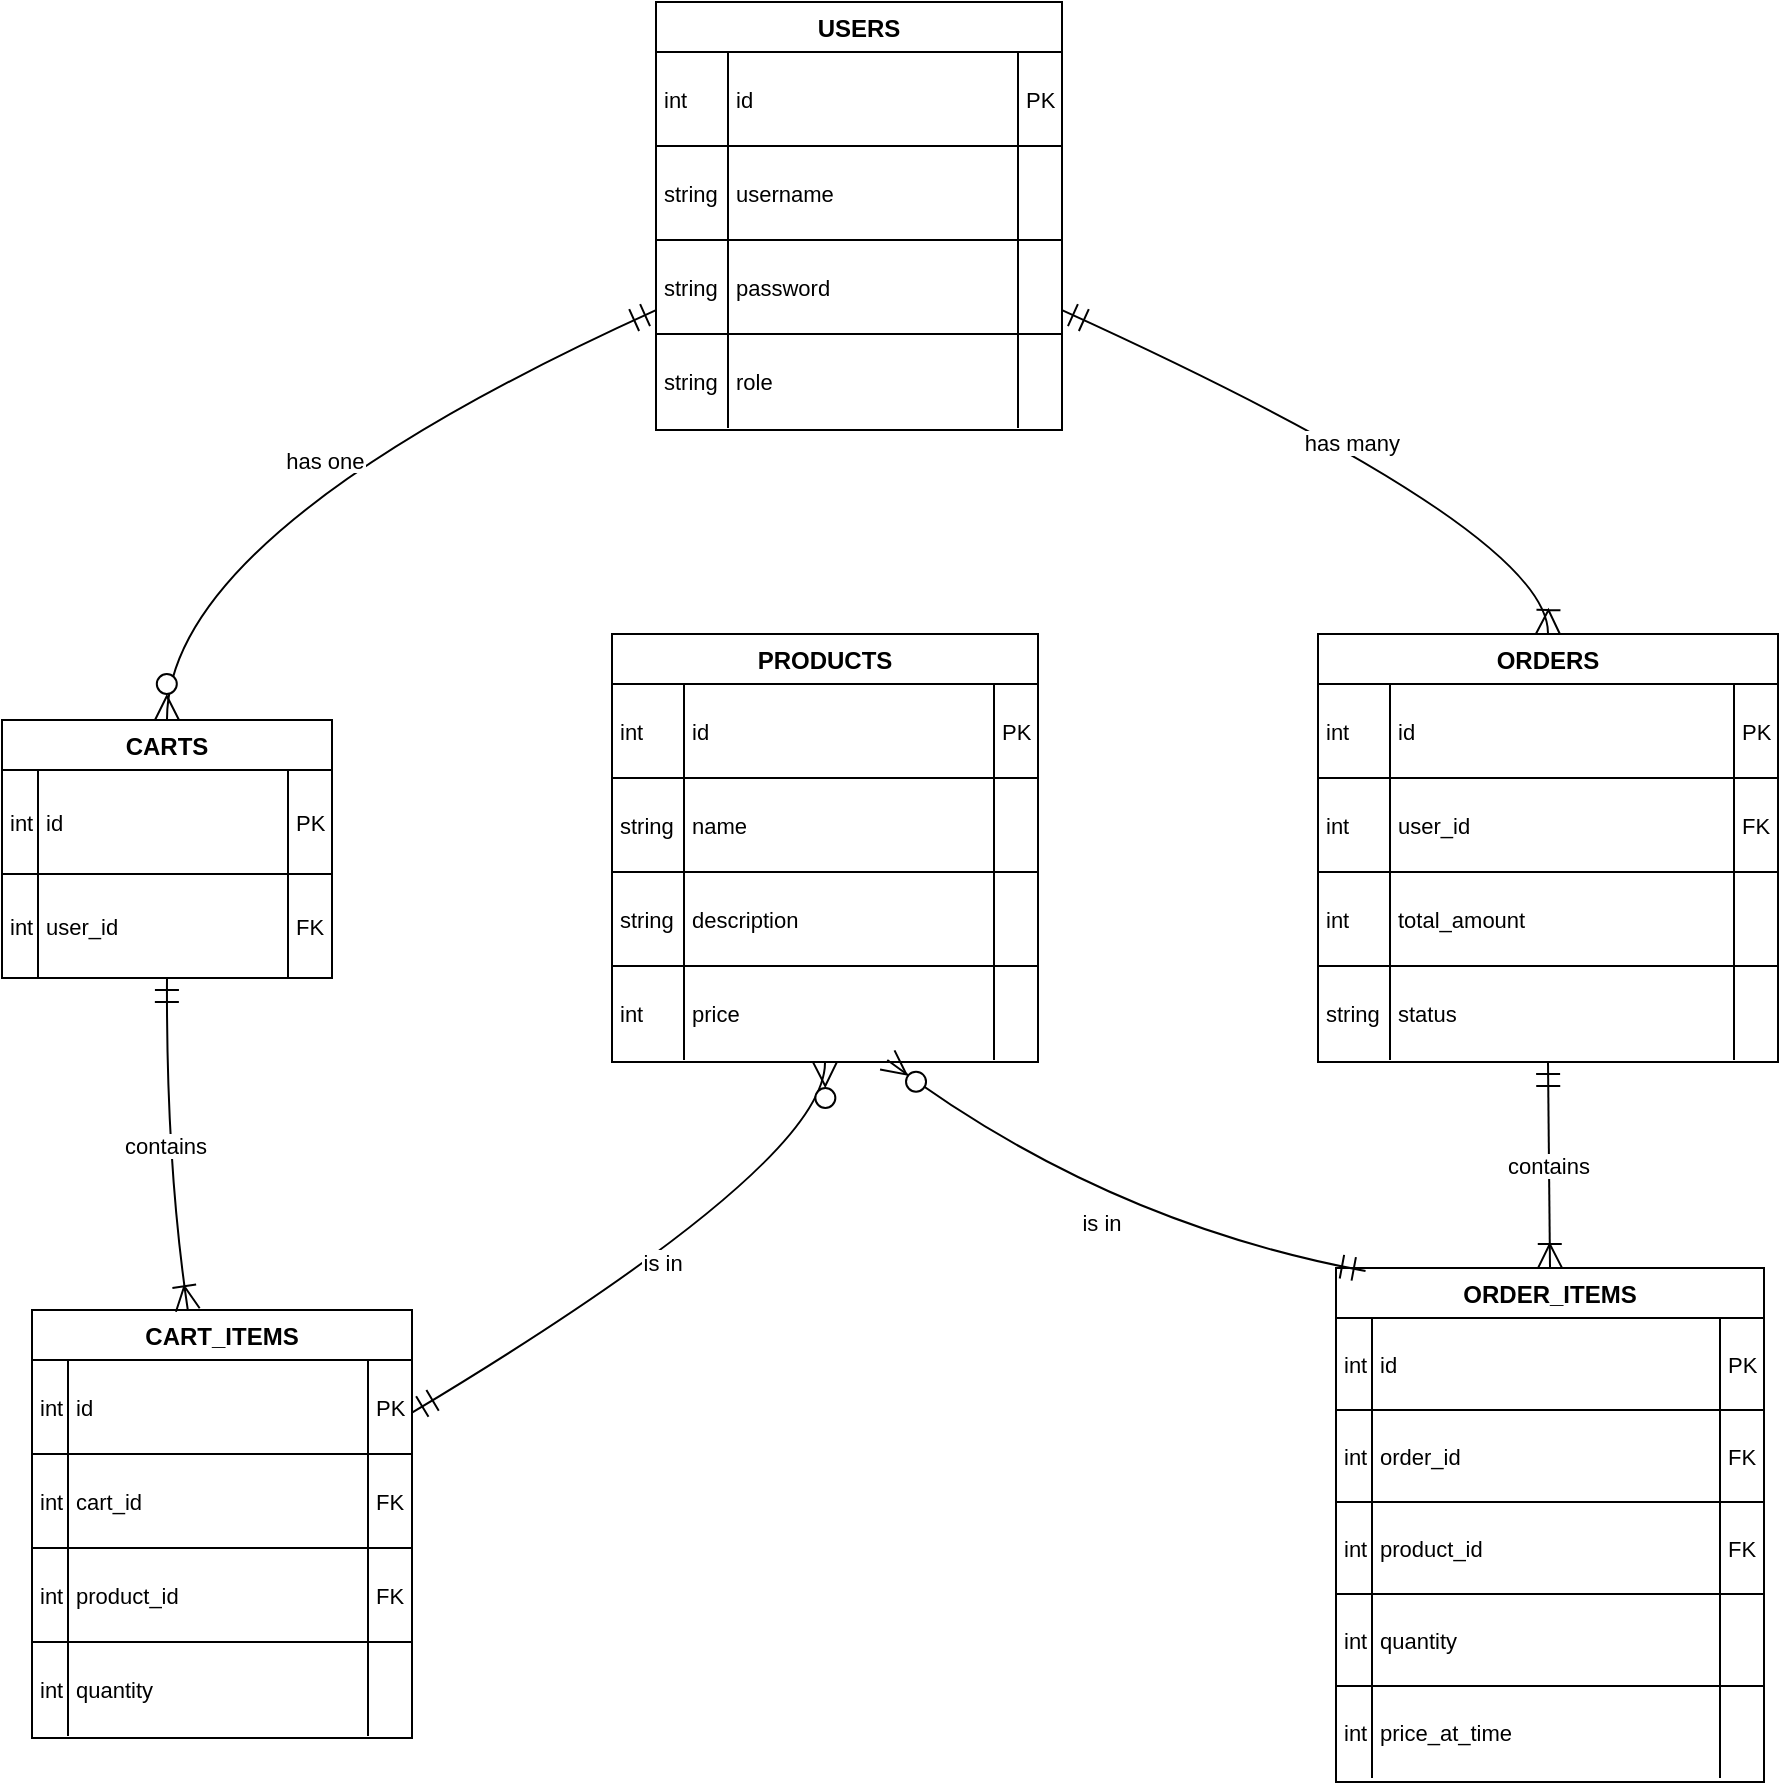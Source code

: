<mxfile version="28.1.1">
  <diagram name="Page-1" id="r-tMwrbQ14cOPzzWk0ll">
    <mxGraphModel dx="868" dy="547" grid="1" gridSize="10" guides="1" tooltips="1" connect="1" arrows="1" fold="1" page="1" pageScale="1" pageWidth="850" pageHeight="1100" math="0" shadow="0">
      <root>
        <mxCell id="0" />
        <mxCell id="1" parent="0" />
        <mxCell id="sDS5nQ1FkqzrpXlYggCA-1" value="USERS" style="shape=table;startSize=25;container=1;collapsible=0;childLayout=tableLayout;fixedRows=1;rowLines=1;fontStyle=1;align=center;resizeLast=1;" vertex="1" parent="1">
          <mxGeometry x="347" y="20" width="203" height="214" as="geometry" />
        </mxCell>
        <mxCell id="sDS5nQ1FkqzrpXlYggCA-2" style="shape=tableRow;horizontal=0;startSize=0;swimlaneHead=0;swimlaneBody=0;fillColor=none;collapsible=0;dropTarget=0;points=[[0,0.5],[1,0.5]];portConstraint=eastwest;top=0;left=0;right=0;bottom=0;" vertex="1" parent="sDS5nQ1FkqzrpXlYggCA-1">
          <mxGeometry y="25" width="203" height="47" as="geometry" />
        </mxCell>
        <mxCell id="sDS5nQ1FkqzrpXlYggCA-3" value="int" style="shape=partialRectangle;connectable=0;fillColor=none;top=0;left=0;bottom=0;right=0;align=left;spacingLeft=2;overflow=hidden;fontSize=11;" vertex="1" parent="sDS5nQ1FkqzrpXlYggCA-2">
          <mxGeometry width="36" height="47" as="geometry">
            <mxRectangle width="36" height="47" as="alternateBounds" />
          </mxGeometry>
        </mxCell>
        <mxCell id="sDS5nQ1FkqzrpXlYggCA-4" value="id" style="shape=partialRectangle;connectable=0;fillColor=none;top=0;left=0;bottom=0;right=0;align=left;spacingLeft=2;overflow=hidden;fontSize=11;" vertex="1" parent="sDS5nQ1FkqzrpXlYggCA-2">
          <mxGeometry x="36" width="145" height="47" as="geometry">
            <mxRectangle width="145" height="47" as="alternateBounds" />
          </mxGeometry>
        </mxCell>
        <mxCell id="sDS5nQ1FkqzrpXlYggCA-5" value="PK" style="shape=partialRectangle;connectable=0;fillColor=none;top=0;left=0;bottom=0;right=0;align=left;spacingLeft=2;overflow=hidden;fontSize=11;" vertex="1" parent="sDS5nQ1FkqzrpXlYggCA-2">
          <mxGeometry x="181" width="22" height="47" as="geometry">
            <mxRectangle width="22" height="47" as="alternateBounds" />
          </mxGeometry>
        </mxCell>
        <mxCell id="sDS5nQ1FkqzrpXlYggCA-6" style="shape=tableRow;horizontal=0;startSize=0;swimlaneHead=0;swimlaneBody=0;fillColor=none;collapsible=0;dropTarget=0;points=[[0,0.5],[1,0.5]];portConstraint=eastwest;top=0;left=0;right=0;bottom=0;" vertex="1" parent="sDS5nQ1FkqzrpXlYggCA-1">
          <mxGeometry y="72" width="203" height="47" as="geometry" />
        </mxCell>
        <mxCell id="sDS5nQ1FkqzrpXlYggCA-7" value="string" style="shape=partialRectangle;connectable=0;fillColor=none;top=0;left=0;bottom=0;right=0;align=left;spacingLeft=2;overflow=hidden;fontSize=11;" vertex="1" parent="sDS5nQ1FkqzrpXlYggCA-6">
          <mxGeometry width="36" height="47" as="geometry">
            <mxRectangle width="36" height="47" as="alternateBounds" />
          </mxGeometry>
        </mxCell>
        <mxCell id="sDS5nQ1FkqzrpXlYggCA-8" value="username" style="shape=partialRectangle;connectable=0;fillColor=none;top=0;left=0;bottom=0;right=0;align=left;spacingLeft=2;overflow=hidden;fontSize=11;" vertex="1" parent="sDS5nQ1FkqzrpXlYggCA-6">
          <mxGeometry x="36" width="145" height="47" as="geometry">
            <mxRectangle width="145" height="47" as="alternateBounds" />
          </mxGeometry>
        </mxCell>
        <mxCell id="sDS5nQ1FkqzrpXlYggCA-9" value="" style="shape=partialRectangle;connectable=0;fillColor=none;top=0;left=0;bottom=0;right=0;align=left;spacingLeft=2;overflow=hidden;fontSize=11;" vertex="1" parent="sDS5nQ1FkqzrpXlYggCA-6">
          <mxGeometry x="181" width="22" height="47" as="geometry">
            <mxRectangle width="22" height="47" as="alternateBounds" />
          </mxGeometry>
        </mxCell>
        <mxCell id="sDS5nQ1FkqzrpXlYggCA-10" style="shape=tableRow;horizontal=0;startSize=0;swimlaneHead=0;swimlaneBody=0;fillColor=none;collapsible=0;dropTarget=0;points=[[0,0.5],[1,0.5]];portConstraint=eastwest;top=0;left=0;right=0;bottom=0;" vertex="1" parent="sDS5nQ1FkqzrpXlYggCA-1">
          <mxGeometry y="119" width="203" height="47" as="geometry" />
        </mxCell>
        <mxCell id="sDS5nQ1FkqzrpXlYggCA-11" value="string" style="shape=partialRectangle;connectable=0;fillColor=none;top=0;left=0;bottom=0;right=0;align=left;spacingLeft=2;overflow=hidden;fontSize=11;" vertex="1" parent="sDS5nQ1FkqzrpXlYggCA-10">
          <mxGeometry width="36" height="47" as="geometry">
            <mxRectangle width="36" height="47" as="alternateBounds" />
          </mxGeometry>
        </mxCell>
        <mxCell id="sDS5nQ1FkqzrpXlYggCA-12" value="password" style="shape=partialRectangle;connectable=0;fillColor=none;top=0;left=0;bottom=0;right=0;align=left;spacingLeft=2;overflow=hidden;fontSize=11;" vertex="1" parent="sDS5nQ1FkqzrpXlYggCA-10">
          <mxGeometry x="36" width="145" height="47" as="geometry">
            <mxRectangle width="145" height="47" as="alternateBounds" />
          </mxGeometry>
        </mxCell>
        <mxCell id="sDS5nQ1FkqzrpXlYggCA-13" value="" style="shape=partialRectangle;connectable=0;fillColor=none;top=0;left=0;bottom=0;right=0;align=left;spacingLeft=2;overflow=hidden;fontSize=11;" vertex="1" parent="sDS5nQ1FkqzrpXlYggCA-10">
          <mxGeometry x="181" width="22" height="47" as="geometry">
            <mxRectangle width="22" height="47" as="alternateBounds" />
          </mxGeometry>
        </mxCell>
        <mxCell id="sDS5nQ1FkqzrpXlYggCA-14" style="shape=tableRow;horizontal=0;startSize=0;swimlaneHead=0;swimlaneBody=0;fillColor=none;collapsible=0;dropTarget=0;points=[[0,0.5],[1,0.5]];portConstraint=eastwest;top=0;left=0;right=0;bottom=0;" vertex="1" parent="sDS5nQ1FkqzrpXlYggCA-1">
          <mxGeometry y="166" width="203" height="47" as="geometry" />
        </mxCell>
        <mxCell id="sDS5nQ1FkqzrpXlYggCA-15" value="string" style="shape=partialRectangle;connectable=0;fillColor=none;top=0;left=0;bottom=0;right=0;align=left;spacingLeft=2;overflow=hidden;fontSize=11;" vertex="1" parent="sDS5nQ1FkqzrpXlYggCA-14">
          <mxGeometry width="36" height="47" as="geometry">
            <mxRectangle width="36" height="47" as="alternateBounds" />
          </mxGeometry>
        </mxCell>
        <mxCell id="sDS5nQ1FkqzrpXlYggCA-16" value="role" style="shape=partialRectangle;connectable=0;fillColor=none;top=0;left=0;bottom=0;right=0;align=left;spacingLeft=2;overflow=hidden;fontSize=11;" vertex="1" parent="sDS5nQ1FkqzrpXlYggCA-14">
          <mxGeometry x="36" width="145" height="47" as="geometry">
            <mxRectangle width="145" height="47" as="alternateBounds" />
          </mxGeometry>
        </mxCell>
        <mxCell id="sDS5nQ1FkqzrpXlYggCA-17" value="" style="shape=partialRectangle;connectable=0;fillColor=none;top=0;left=0;bottom=0;right=0;align=left;spacingLeft=2;overflow=hidden;fontSize=11;" vertex="1" parent="sDS5nQ1FkqzrpXlYggCA-14">
          <mxGeometry x="181" width="22" height="47" as="geometry">
            <mxRectangle width="22" height="47" as="alternateBounds" />
          </mxGeometry>
        </mxCell>
        <mxCell id="sDS5nQ1FkqzrpXlYggCA-18" value="PRODUCTS" style="shape=table;startSize=25;container=1;collapsible=0;childLayout=tableLayout;fixedRows=1;rowLines=1;fontStyle=1;align=center;resizeLast=1;" vertex="1" parent="1">
          <mxGeometry x="325" y="336" width="213" height="214" as="geometry" />
        </mxCell>
        <mxCell id="sDS5nQ1FkqzrpXlYggCA-19" style="shape=tableRow;horizontal=0;startSize=0;swimlaneHead=0;swimlaneBody=0;fillColor=none;collapsible=0;dropTarget=0;points=[[0,0.5],[1,0.5]];portConstraint=eastwest;top=0;left=0;right=0;bottom=0;" vertex="1" parent="sDS5nQ1FkqzrpXlYggCA-18">
          <mxGeometry y="25" width="213" height="47" as="geometry" />
        </mxCell>
        <mxCell id="sDS5nQ1FkqzrpXlYggCA-20" value="int" style="shape=partialRectangle;connectable=0;fillColor=none;top=0;left=0;bottom=0;right=0;align=left;spacingLeft=2;overflow=hidden;fontSize=11;" vertex="1" parent="sDS5nQ1FkqzrpXlYggCA-19">
          <mxGeometry width="36" height="47" as="geometry">
            <mxRectangle width="36" height="47" as="alternateBounds" />
          </mxGeometry>
        </mxCell>
        <mxCell id="sDS5nQ1FkqzrpXlYggCA-21" value="id" style="shape=partialRectangle;connectable=0;fillColor=none;top=0;left=0;bottom=0;right=0;align=left;spacingLeft=2;overflow=hidden;fontSize=11;" vertex="1" parent="sDS5nQ1FkqzrpXlYggCA-19">
          <mxGeometry x="36" width="155" height="47" as="geometry">
            <mxRectangle width="155" height="47" as="alternateBounds" />
          </mxGeometry>
        </mxCell>
        <mxCell id="sDS5nQ1FkqzrpXlYggCA-22" value="PK" style="shape=partialRectangle;connectable=0;fillColor=none;top=0;left=0;bottom=0;right=0;align=left;spacingLeft=2;overflow=hidden;fontSize=11;" vertex="1" parent="sDS5nQ1FkqzrpXlYggCA-19">
          <mxGeometry x="191" width="22" height="47" as="geometry">
            <mxRectangle width="22" height="47" as="alternateBounds" />
          </mxGeometry>
        </mxCell>
        <mxCell id="sDS5nQ1FkqzrpXlYggCA-23" style="shape=tableRow;horizontal=0;startSize=0;swimlaneHead=0;swimlaneBody=0;fillColor=none;collapsible=0;dropTarget=0;points=[[0,0.5],[1,0.5]];portConstraint=eastwest;top=0;left=0;right=0;bottom=0;" vertex="1" parent="sDS5nQ1FkqzrpXlYggCA-18">
          <mxGeometry y="72" width="213" height="47" as="geometry" />
        </mxCell>
        <mxCell id="sDS5nQ1FkqzrpXlYggCA-24" value="string" style="shape=partialRectangle;connectable=0;fillColor=none;top=0;left=0;bottom=0;right=0;align=left;spacingLeft=2;overflow=hidden;fontSize=11;" vertex="1" parent="sDS5nQ1FkqzrpXlYggCA-23">
          <mxGeometry width="36" height="47" as="geometry">
            <mxRectangle width="36" height="47" as="alternateBounds" />
          </mxGeometry>
        </mxCell>
        <mxCell id="sDS5nQ1FkqzrpXlYggCA-25" value="name" style="shape=partialRectangle;connectable=0;fillColor=none;top=0;left=0;bottom=0;right=0;align=left;spacingLeft=2;overflow=hidden;fontSize=11;" vertex="1" parent="sDS5nQ1FkqzrpXlYggCA-23">
          <mxGeometry x="36" width="155" height="47" as="geometry">
            <mxRectangle width="155" height="47" as="alternateBounds" />
          </mxGeometry>
        </mxCell>
        <mxCell id="sDS5nQ1FkqzrpXlYggCA-26" value="" style="shape=partialRectangle;connectable=0;fillColor=none;top=0;left=0;bottom=0;right=0;align=left;spacingLeft=2;overflow=hidden;fontSize=11;" vertex="1" parent="sDS5nQ1FkqzrpXlYggCA-23">
          <mxGeometry x="191" width="22" height="47" as="geometry">
            <mxRectangle width="22" height="47" as="alternateBounds" />
          </mxGeometry>
        </mxCell>
        <mxCell id="sDS5nQ1FkqzrpXlYggCA-27" style="shape=tableRow;horizontal=0;startSize=0;swimlaneHead=0;swimlaneBody=0;fillColor=none;collapsible=0;dropTarget=0;points=[[0,0.5],[1,0.5]];portConstraint=eastwest;top=0;left=0;right=0;bottom=0;" vertex="1" parent="sDS5nQ1FkqzrpXlYggCA-18">
          <mxGeometry y="119" width="213" height="47" as="geometry" />
        </mxCell>
        <mxCell id="sDS5nQ1FkqzrpXlYggCA-28" value="string" style="shape=partialRectangle;connectable=0;fillColor=none;top=0;left=0;bottom=0;right=0;align=left;spacingLeft=2;overflow=hidden;fontSize=11;" vertex="1" parent="sDS5nQ1FkqzrpXlYggCA-27">
          <mxGeometry width="36" height="47" as="geometry">
            <mxRectangle width="36" height="47" as="alternateBounds" />
          </mxGeometry>
        </mxCell>
        <mxCell id="sDS5nQ1FkqzrpXlYggCA-29" value="description" style="shape=partialRectangle;connectable=0;fillColor=none;top=0;left=0;bottom=0;right=0;align=left;spacingLeft=2;overflow=hidden;fontSize=11;" vertex="1" parent="sDS5nQ1FkqzrpXlYggCA-27">
          <mxGeometry x="36" width="155" height="47" as="geometry">
            <mxRectangle width="155" height="47" as="alternateBounds" />
          </mxGeometry>
        </mxCell>
        <mxCell id="sDS5nQ1FkqzrpXlYggCA-30" value="" style="shape=partialRectangle;connectable=0;fillColor=none;top=0;left=0;bottom=0;right=0;align=left;spacingLeft=2;overflow=hidden;fontSize=11;" vertex="1" parent="sDS5nQ1FkqzrpXlYggCA-27">
          <mxGeometry x="191" width="22" height="47" as="geometry">
            <mxRectangle width="22" height="47" as="alternateBounds" />
          </mxGeometry>
        </mxCell>
        <mxCell id="sDS5nQ1FkqzrpXlYggCA-31" style="shape=tableRow;horizontal=0;startSize=0;swimlaneHead=0;swimlaneBody=0;fillColor=none;collapsible=0;dropTarget=0;points=[[0,0.5],[1,0.5]];portConstraint=eastwest;top=0;left=0;right=0;bottom=0;" vertex="1" parent="sDS5nQ1FkqzrpXlYggCA-18">
          <mxGeometry y="166" width="213" height="47" as="geometry" />
        </mxCell>
        <mxCell id="sDS5nQ1FkqzrpXlYggCA-32" value="int" style="shape=partialRectangle;connectable=0;fillColor=none;top=0;left=0;bottom=0;right=0;align=left;spacingLeft=2;overflow=hidden;fontSize=11;" vertex="1" parent="sDS5nQ1FkqzrpXlYggCA-31">
          <mxGeometry width="36" height="47" as="geometry">
            <mxRectangle width="36" height="47" as="alternateBounds" />
          </mxGeometry>
        </mxCell>
        <mxCell id="sDS5nQ1FkqzrpXlYggCA-33" value="price" style="shape=partialRectangle;connectable=0;fillColor=none;top=0;left=0;bottom=0;right=0;align=left;spacingLeft=2;overflow=hidden;fontSize=11;" vertex="1" parent="sDS5nQ1FkqzrpXlYggCA-31">
          <mxGeometry x="36" width="155" height="47" as="geometry">
            <mxRectangle width="155" height="47" as="alternateBounds" />
          </mxGeometry>
        </mxCell>
        <mxCell id="sDS5nQ1FkqzrpXlYggCA-34" value="" style="shape=partialRectangle;connectable=0;fillColor=none;top=0;left=0;bottom=0;right=0;align=left;spacingLeft=2;overflow=hidden;fontSize=11;" vertex="1" parent="sDS5nQ1FkqzrpXlYggCA-31">
          <mxGeometry x="191" width="22" height="47" as="geometry">
            <mxRectangle width="22" height="47" as="alternateBounds" />
          </mxGeometry>
        </mxCell>
        <mxCell id="sDS5nQ1FkqzrpXlYggCA-35" value="CARTS" style="shape=table;startSize=25;container=1;collapsible=0;childLayout=tableLayout;fixedRows=1;rowLines=1;fontStyle=1;align=center;resizeLast=1;" vertex="1" parent="1">
          <mxGeometry x="20" y="379" width="165" height="129" as="geometry" />
        </mxCell>
        <mxCell id="sDS5nQ1FkqzrpXlYggCA-36" style="shape=tableRow;horizontal=0;startSize=0;swimlaneHead=0;swimlaneBody=0;fillColor=none;collapsible=0;dropTarget=0;points=[[0,0.5],[1,0.5]];portConstraint=eastwest;top=0;left=0;right=0;bottom=0;" vertex="1" parent="sDS5nQ1FkqzrpXlYggCA-35">
          <mxGeometry y="25" width="165" height="52" as="geometry" />
        </mxCell>
        <mxCell id="sDS5nQ1FkqzrpXlYggCA-37" value="int" style="shape=partialRectangle;connectable=0;fillColor=none;top=0;left=0;bottom=0;right=0;align=left;spacingLeft=2;overflow=hidden;fontSize=11;" vertex="1" parent="sDS5nQ1FkqzrpXlYggCA-36">
          <mxGeometry width="18" height="52" as="geometry">
            <mxRectangle width="18" height="52" as="alternateBounds" />
          </mxGeometry>
        </mxCell>
        <mxCell id="sDS5nQ1FkqzrpXlYggCA-38" value="id" style="shape=partialRectangle;connectable=0;fillColor=none;top=0;left=0;bottom=0;right=0;align=left;spacingLeft=2;overflow=hidden;fontSize=11;" vertex="1" parent="sDS5nQ1FkqzrpXlYggCA-36">
          <mxGeometry x="18" width="125" height="52" as="geometry">
            <mxRectangle width="125" height="52" as="alternateBounds" />
          </mxGeometry>
        </mxCell>
        <mxCell id="sDS5nQ1FkqzrpXlYggCA-39" value="PK" style="shape=partialRectangle;connectable=0;fillColor=none;top=0;left=0;bottom=0;right=0;align=left;spacingLeft=2;overflow=hidden;fontSize=11;" vertex="1" parent="sDS5nQ1FkqzrpXlYggCA-36">
          <mxGeometry x="143" width="22" height="52" as="geometry">
            <mxRectangle width="22" height="52" as="alternateBounds" />
          </mxGeometry>
        </mxCell>
        <mxCell id="sDS5nQ1FkqzrpXlYggCA-40" style="shape=tableRow;horizontal=0;startSize=0;swimlaneHead=0;swimlaneBody=0;fillColor=none;collapsible=0;dropTarget=0;points=[[0,0.5],[1,0.5]];portConstraint=eastwest;top=0;left=0;right=0;bottom=0;" vertex="1" parent="sDS5nQ1FkqzrpXlYggCA-35">
          <mxGeometry y="77" width="165" height="52" as="geometry" />
        </mxCell>
        <mxCell id="sDS5nQ1FkqzrpXlYggCA-41" value="int" style="shape=partialRectangle;connectable=0;fillColor=none;top=0;left=0;bottom=0;right=0;align=left;spacingLeft=2;overflow=hidden;fontSize=11;" vertex="1" parent="sDS5nQ1FkqzrpXlYggCA-40">
          <mxGeometry width="18" height="52" as="geometry">
            <mxRectangle width="18" height="52" as="alternateBounds" />
          </mxGeometry>
        </mxCell>
        <mxCell id="sDS5nQ1FkqzrpXlYggCA-42" value="user_id" style="shape=partialRectangle;connectable=0;fillColor=none;top=0;left=0;bottom=0;right=0;align=left;spacingLeft=2;overflow=hidden;fontSize=11;" vertex="1" parent="sDS5nQ1FkqzrpXlYggCA-40">
          <mxGeometry x="18" width="125" height="52" as="geometry">
            <mxRectangle width="125" height="52" as="alternateBounds" />
          </mxGeometry>
        </mxCell>
        <mxCell id="sDS5nQ1FkqzrpXlYggCA-43" value="FK" style="shape=partialRectangle;connectable=0;fillColor=none;top=0;left=0;bottom=0;right=0;align=left;spacingLeft=2;overflow=hidden;fontSize=11;" vertex="1" parent="sDS5nQ1FkqzrpXlYggCA-40">
          <mxGeometry x="143" width="22" height="52" as="geometry">
            <mxRectangle width="22" height="52" as="alternateBounds" />
          </mxGeometry>
        </mxCell>
        <mxCell id="sDS5nQ1FkqzrpXlYggCA-44" value="CART_ITEMS" style="shape=table;startSize=25;container=1;collapsible=0;childLayout=tableLayout;fixedRows=1;rowLines=1;fontStyle=1;align=center;resizeLast=1;" vertex="1" parent="1">
          <mxGeometry x="35" y="674" width="190" height="214" as="geometry" />
        </mxCell>
        <mxCell id="sDS5nQ1FkqzrpXlYggCA-45" style="shape=tableRow;horizontal=0;startSize=0;swimlaneHead=0;swimlaneBody=0;fillColor=none;collapsible=0;dropTarget=0;points=[[0,0.5],[1,0.5]];portConstraint=eastwest;top=0;left=0;right=0;bottom=0;" vertex="1" parent="sDS5nQ1FkqzrpXlYggCA-44">
          <mxGeometry y="25" width="190" height="47" as="geometry" />
        </mxCell>
        <mxCell id="sDS5nQ1FkqzrpXlYggCA-46" value="int" style="shape=partialRectangle;connectable=0;fillColor=none;top=0;left=0;bottom=0;right=0;align=left;spacingLeft=2;overflow=hidden;fontSize=11;" vertex="1" parent="sDS5nQ1FkqzrpXlYggCA-45">
          <mxGeometry width="18" height="47" as="geometry">
            <mxRectangle width="18" height="47" as="alternateBounds" />
          </mxGeometry>
        </mxCell>
        <mxCell id="sDS5nQ1FkqzrpXlYggCA-47" value="id" style="shape=partialRectangle;connectable=0;fillColor=none;top=0;left=0;bottom=0;right=0;align=left;spacingLeft=2;overflow=hidden;fontSize=11;" vertex="1" parent="sDS5nQ1FkqzrpXlYggCA-45">
          <mxGeometry x="18" width="150" height="47" as="geometry">
            <mxRectangle width="150" height="47" as="alternateBounds" />
          </mxGeometry>
        </mxCell>
        <mxCell id="sDS5nQ1FkqzrpXlYggCA-48" value="PK" style="shape=partialRectangle;connectable=0;fillColor=none;top=0;left=0;bottom=0;right=0;align=left;spacingLeft=2;overflow=hidden;fontSize=11;" vertex="1" parent="sDS5nQ1FkqzrpXlYggCA-45">
          <mxGeometry x="168" width="22" height="47" as="geometry">
            <mxRectangle width="22" height="47" as="alternateBounds" />
          </mxGeometry>
        </mxCell>
        <mxCell id="sDS5nQ1FkqzrpXlYggCA-49" style="shape=tableRow;horizontal=0;startSize=0;swimlaneHead=0;swimlaneBody=0;fillColor=none;collapsible=0;dropTarget=0;points=[[0,0.5],[1,0.5]];portConstraint=eastwest;top=0;left=0;right=0;bottom=0;" vertex="1" parent="sDS5nQ1FkqzrpXlYggCA-44">
          <mxGeometry y="72" width="190" height="47" as="geometry" />
        </mxCell>
        <mxCell id="sDS5nQ1FkqzrpXlYggCA-50" value="int" style="shape=partialRectangle;connectable=0;fillColor=none;top=0;left=0;bottom=0;right=0;align=left;spacingLeft=2;overflow=hidden;fontSize=11;" vertex="1" parent="sDS5nQ1FkqzrpXlYggCA-49">
          <mxGeometry width="18" height="47" as="geometry">
            <mxRectangle width="18" height="47" as="alternateBounds" />
          </mxGeometry>
        </mxCell>
        <mxCell id="sDS5nQ1FkqzrpXlYggCA-51" value="cart_id" style="shape=partialRectangle;connectable=0;fillColor=none;top=0;left=0;bottom=0;right=0;align=left;spacingLeft=2;overflow=hidden;fontSize=11;" vertex="1" parent="sDS5nQ1FkqzrpXlYggCA-49">
          <mxGeometry x="18" width="150" height="47" as="geometry">
            <mxRectangle width="150" height="47" as="alternateBounds" />
          </mxGeometry>
        </mxCell>
        <mxCell id="sDS5nQ1FkqzrpXlYggCA-52" value="FK" style="shape=partialRectangle;connectable=0;fillColor=none;top=0;left=0;bottom=0;right=0;align=left;spacingLeft=2;overflow=hidden;fontSize=11;" vertex="1" parent="sDS5nQ1FkqzrpXlYggCA-49">
          <mxGeometry x="168" width="22" height="47" as="geometry">
            <mxRectangle width="22" height="47" as="alternateBounds" />
          </mxGeometry>
        </mxCell>
        <mxCell id="sDS5nQ1FkqzrpXlYggCA-53" style="shape=tableRow;horizontal=0;startSize=0;swimlaneHead=0;swimlaneBody=0;fillColor=none;collapsible=0;dropTarget=0;points=[[0,0.5],[1,0.5]];portConstraint=eastwest;top=0;left=0;right=0;bottom=0;" vertex="1" parent="sDS5nQ1FkqzrpXlYggCA-44">
          <mxGeometry y="119" width="190" height="47" as="geometry" />
        </mxCell>
        <mxCell id="sDS5nQ1FkqzrpXlYggCA-54" value="int" style="shape=partialRectangle;connectable=0;fillColor=none;top=0;left=0;bottom=0;right=0;align=left;spacingLeft=2;overflow=hidden;fontSize=11;" vertex="1" parent="sDS5nQ1FkqzrpXlYggCA-53">
          <mxGeometry width="18" height="47" as="geometry">
            <mxRectangle width="18" height="47" as="alternateBounds" />
          </mxGeometry>
        </mxCell>
        <mxCell id="sDS5nQ1FkqzrpXlYggCA-55" value="product_id" style="shape=partialRectangle;connectable=0;fillColor=none;top=0;left=0;bottom=0;right=0;align=left;spacingLeft=2;overflow=hidden;fontSize=11;" vertex="1" parent="sDS5nQ1FkqzrpXlYggCA-53">
          <mxGeometry x="18" width="150" height="47" as="geometry">
            <mxRectangle width="150" height="47" as="alternateBounds" />
          </mxGeometry>
        </mxCell>
        <mxCell id="sDS5nQ1FkqzrpXlYggCA-56" value="FK" style="shape=partialRectangle;connectable=0;fillColor=none;top=0;left=0;bottom=0;right=0;align=left;spacingLeft=2;overflow=hidden;fontSize=11;" vertex="1" parent="sDS5nQ1FkqzrpXlYggCA-53">
          <mxGeometry x="168" width="22" height="47" as="geometry">
            <mxRectangle width="22" height="47" as="alternateBounds" />
          </mxGeometry>
        </mxCell>
        <mxCell id="sDS5nQ1FkqzrpXlYggCA-57" style="shape=tableRow;horizontal=0;startSize=0;swimlaneHead=0;swimlaneBody=0;fillColor=none;collapsible=0;dropTarget=0;points=[[0,0.5],[1,0.5]];portConstraint=eastwest;top=0;left=0;right=0;bottom=0;" vertex="1" parent="sDS5nQ1FkqzrpXlYggCA-44">
          <mxGeometry y="166" width="190" height="47" as="geometry" />
        </mxCell>
        <mxCell id="sDS5nQ1FkqzrpXlYggCA-58" value="int" style="shape=partialRectangle;connectable=0;fillColor=none;top=0;left=0;bottom=0;right=0;align=left;spacingLeft=2;overflow=hidden;fontSize=11;" vertex="1" parent="sDS5nQ1FkqzrpXlYggCA-57">
          <mxGeometry width="18" height="47" as="geometry">
            <mxRectangle width="18" height="47" as="alternateBounds" />
          </mxGeometry>
        </mxCell>
        <mxCell id="sDS5nQ1FkqzrpXlYggCA-59" value="quantity" style="shape=partialRectangle;connectable=0;fillColor=none;top=0;left=0;bottom=0;right=0;align=left;spacingLeft=2;overflow=hidden;fontSize=11;" vertex="1" parent="sDS5nQ1FkqzrpXlYggCA-57">
          <mxGeometry x="18" width="150" height="47" as="geometry">
            <mxRectangle width="150" height="47" as="alternateBounds" />
          </mxGeometry>
        </mxCell>
        <mxCell id="sDS5nQ1FkqzrpXlYggCA-60" value="" style="shape=partialRectangle;connectable=0;fillColor=none;top=0;left=0;bottom=0;right=0;align=left;spacingLeft=2;overflow=hidden;fontSize=11;" vertex="1" parent="sDS5nQ1FkqzrpXlYggCA-57">
          <mxGeometry x="168" width="22" height="47" as="geometry">
            <mxRectangle width="22" height="47" as="alternateBounds" />
          </mxGeometry>
        </mxCell>
        <mxCell id="sDS5nQ1FkqzrpXlYggCA-61" value="ORDERS" style="shape=table;startSize=25;container=1;collapsible=0;childLayout=tableLayout;fixedRows=1;rowLines=1;fontStyle=1;align=center;resizeLast=1;" vertex="1" parent="1">
          <mxGeometry x="678" y="336" width="230" height="214" as="geometry" />
        </mxCell>
        <mxCell id="sDS5nQ1FkqzrpXlYggCA-62" style="shape=tableRow;horizontal=0;startSize=0;swimlaneHead=0;swimlaneBody=0;fillColor=none;collapsible=0;dropTarget=0;points=[[0,0.5],[1,0.5]];portConstraint=eastwest;top=0;left=0;right=0;bottom=0;" vertex="1" parent="sDS5nQ1FkqzrpXlYggCA-61">
          <mxGeometry y="25" width="230" height="47" as="geometry" />
        </mxCell>
        <mxCell id="sDS5nQ1FkqzrpXlYggCA-63" value="int" style="shape=partialRectangle;connectable=0;fillColor=none;top=0;left=0;bottom=0;right=0;align=left;spacingLeft=2;overflow=hidden;fontSize=11;" vertex="1" parent="sDS5nQ1FkqzrpXlYggCA-62">
          <mxGeometry width="36" height="47" as="geometry">
            <mxRectangle width="36" height="47" as="alternateBounds" />
          </mxGeometry>
        </mxCell>
        <mxCell id="sDS5nQ1FkqzrpXlYggCA-64" value="id" style="shape=partialRectangle;connectable=0;fillColor=none;top=0;left=0;bottom=0;right=0;align=left;spacingLeft=2;overflow=hidden;fontSize=11;" vertex="1" parent="sDS5nQ1FkqzrpXlYggCA-62">
          <mxGeometry x="36" width="172" height="47" as="geometry">
            <mxRectangle width="172" height="47" as="alternateBounds" />
          </mxGeometry>
        </mxCell>
        <mxCell id="sDS5nQ1FkqzrpXlYggCA-65" value="PK" style="shape=partialRectangle;connectable=0;fillColor=none;top=0;left=0;bottom=0;right=0;align=left;spacingLeft=2;overflow=hidden;fontSize=11;" vertex="1" parent="sDS5nQ1FkqzrpXlYggCA-62">
          <mxGeometry x="208" width="22" height="47" as="geometry">
            <mxRectangle width="22" height="47" as="alternateBounds" />
          </mxGeometry>
        </mxCell>
        <mxCell id="sDS5nQ1FkqzrpXlYggCA-66" style="shape=tableRow;horizontal=0;startSize=0;swimlaneHead=0;swimlaneBody=0;fillColor=none;collapsible=0;dropTarget=0;points=[[0,0.5],[1,0.5]];portConstraint=eastwest;top=0;left=0;right=0;bottom=0;" vertex="1" parent="sDS5nQ1FkqzrpXlYggCA-61">
          <mxGeometry y="72" width="230" height="47" as="geometry" />
        </mxCell>
        <mxCell id="sDS5nQ1FkqzrpXlYggCA-67" value="int" style="shape=partialRectangle;connectable=0;fillColor=none;top=0;left=0;bottom=0;right=0;align=left;spacingLeft=2;overflow=hidden;fontSize=11;" vertex="1" parent="sDS5nQ1FkqzrpXlYggCA-66">
          <mxGeometry width="36" height="47" as="geometry">
            <mxRectangle width="36" height="47" as="alternateBounds" />
          </mxGeometry>
        </mxCell>
        <mxCell id="sDS5nQ1FkqzrpXlYggCA-68" value="user_id" style="shape=partialRectangle;connectable=0;fillColor=none;top=0;left=0;bottom=0;right=0;align=left;spacingLeft=2;overflow=hidden;fontSize=11;" vertex="1" parent="sDS5nQ1FkqzrpXlYggCA-66">
          <mxGeometry x="36" width="172" height="47" as="geometry">
            <mxRectangle width="172" height="47" as="alternateBounds" />
          </mxGeometry>
        </mxCell>
        <mxCell id="sDS5nQ1FkqzrpXlYggCA-69" value="FK" style="shape=partialRectangle;connectable=0;fillColor=none;top=0;left=0;bottom=0;right=0;align=left;spacingLeft=2;overflow=hidden;fontSize=11;" vertex="1" parent="sDS5nQ1FkqzrpXlYggCA-66">
          <mxGeometry x="208" width="22" height="47" as="geometry">
            <mxRectangle width="22" height="47" as="alternateBounds" />
          </mxGeometry>
        </mxCell>
        <mxCell id="sDS5nQ1FkqzrpXlYggCA-70" style="shape=tableRow;horizontal=0;startSize=0;swimlaneHead=0;swimlaneBody=0;fillColor=none;collapsible=0;dropTarget=0;points=[[0,0.5],[1,0.5]];portConstraint=eastwest;top=0;left=0;right=0;bottom=0;" vertex="1" parent="sDS5nQ1FkqzrpXlYggCA-61">
          <mxGeometry y="119" width="230" height="47" as="geometry" />
        </mxCell>
        <mxCell id="sDS5nQ1FkqzrpXlYggCA-71" value="int" style="shape=partialRectangle;connectable=0;fillColor=none;top=0;left=0;bottom=0;right=0;align=left;spacingLeft=2;overflow=hidden;fontSize=11;" vertex="1" parent="sDS5nQ1FkqzrpXlYggCA-70">
          <mxGeometry width="36" height="47" as="geometry">
            <mxRectangle width="36" height="47" as="alternateBounds" />
          </mxGeometry>
        </mxCell>
        <mxCell id="sDS5nQ1FkqzrpXlYggCA-72" value="total_amount" style="shape=partialRectangle;connectable=0;fillColor=none;top=0;left=0;bottom=0;right=0;align=left;spacingLeft=2;overflow=hidden;fontSize=11;" vertex="1" parent="sDS5nQ1FkqzrpXlYggCA-70">
          <mxGeometry x="36" width="172" height="47" as="geometry">
            <mxRectangle width="172" height="47" as="alternateBounds" />
          </mxGeometry>
        </mxCell>
        <mxCell id="sDS5nQ1FkqzrpXlYggCA-73" value="" style="shape=partialRectangle;connectable=0;fillColor=none;top=0;left=0;bottom=0;right=0;align=left;spacingLeft=2;overflow=hidden;fontSize=11;" vertex="1" parent="sDS5nQ1FkqzrpXlYggCA-70">
          <mxGeometry x="208" width="22" height="47" as="geometry">
            <mxRectangle width="22" height="47" as="alternateBounds" />
          </mxGeometry>
        </mxCell>
        <mxCell id="sDS5nQ1FkqzrpXlYggCA-74" style="shape=tableRow;horizontal=0;startSize=0;swimlaneHead=0;swimlaneBody=0;fillColor=none;collapsible=0;dropTarget=0;points=[[0,0.5],[1,0.5]];portConstraint=eastwest;top=0;left=0;right=0;bottom=0;" vertex="1" parent="sDS5nQ1FkqzrpXlYggCA-61">
          <mxGeometry y="166" width="230" height="47" as="geometry" />
        </mxCell>
        <mxCell id="sDS5nQ1FkqzrpXlYggCA-75" value="string" style="shape=partialRectangle;connectable=0;fillColor=none;top=0;left=0;bottom=0;right=0;align=left;spacingLeft=2;overflow=hidden;fontSize=11;" vertex="1" parent="sDS5nQ1FkqzrpXlYggCA-74">
          <mxGeometry width="36" height="47" as="geometry">
            <mxRectangle width="36" height="47" as="alternateBounds" />
          </mxGeometry>
        </mxCell>
        <mxCell id="sDS5nQ1FkqzrpXlYggCA-76" value="status" style="shape=partialRectangle;connectable=0;fillColor=none;top=0;left=0;bottom=0;right=0;align=left;spacingLeft=2;overflow=hidden;fontSize=11;" vertex="1" parent="sDS5nQ1FkqzrpXlYggCA-74">
          <mxGeometry x="36" width="172" height="47" as="geometry">
            <mxRectangle width="172" height="47" as="alternateBounds" />
          </mxGeometry>
        </mxCell>
        <mxCell id="sDS5nQ1FkqzrpXlYggCA-77" value="" style="shape=partialRectangle;connectable=0;fillColor=none;top=0;left=0;bottom=0;right=0;align=left;spacingLeft=2;overflow=hidden;fontSize=11;" vertex="1" parent="sDS5nQ1FkqzrpXlYggCA-74">
          <mxGeometry x="208" width="22" height="47" as="geometry">
            <mxRectangle width="22" height="47" as="alternateBounds" />
          </mxGeometry>
        </mxCell>
        <mxCell id="sDS5nQ1FkqzrpXlYggCA-78" value="ORDER_ITEMS" style="shape=table;startSize=25;container=1;collapsible=0;childLayout=tableLayout;fixedRows=1;rowLines=1;fontStyle=1;align=center;resizeLast=1;" vertex="1" parent="1">
          <mxGeometry x="687" y="653" width="214" height="257" as="geometry" />
        </mxCell>
        <mxCell id="sDS5nQ1FkqzrpXlYggCA-79" style="shape=tableRow;horizontal=0;startSize=0;swimlaneHead=0;swimlaneBody=0;fillColor=none;collapsible=0;dropTarget=0;points=[[0,0.5],[1,0.5]];portConstraint=eastwest;top=0;left=0;right=0;bottom=0;" vertex="1" parent="sDS5nQ1FkqzrpXlYggCA-78">
          <mxGeometry y="25" width="214" height="46" as="geometry" />
        </mxCell>
        <mxCell id="sDS5nQ1FkqzrpXlYggCA-80" value="int" style="shape=partialRectangle;connectable=0;fillColor=none;top=0;left=0;bottom=0;right=0;align=left;spacingLeft=2;overflow=hidden;fontSize=11;" vertex="1" parent="sDS5nQ1FkqzrpXlYggCA-79">
          <mxGeometry width="18" height="46" as="geometry">
            <mxRectangle width="18" height="46" as="alternateBounds" />
          </mxGeometry>
        </mxCell>
        <mxCell id="sDS5nQ1FkqzrpXlYggCA-81" value="id" style="shape=partialRectangle;connectable=0;fillColor=none;top=0;left=0;bottom=0;right=0;align=left;spacingLeft=2;overflow=hidden;fontSize=11;" vertex="1" parent="sDS5nQ1FkqzrpXlYggCA-79">
          <mxGeometry x="18" width="174" height="46" as="geometry">
            <mxRectangle width="174" height="46" as="alternateBounds" />
          </mxGeometry>
        </mxCell>
        <mxCell id="sDS5nQ1FkqzrpXlYggCA-82" value="PK" style="shape=partialRectangle;connectable=0;fillColor=none;top=0;left=0;bottom=0;right=0;align=left;spacingLeft=2;overflow=hidden;fontSize=11;" vertex="1" parent="sDS5nQ1FkqzrpXlYggCA-79">
          <mxGeometry x="192" width="22" height="46" as="geometry">
            <mxRectangle width="22" height="46" as="alternateBounds" />
          </mxGeometry>
        </mxCell>
        <mxCell id="sDS5nQ1FkqzrpXlYggCA-83" style="shape=tableRow;horizontal=0;startSize=0;swimlaneHead=0;swimlaneBody=0;fillColor=none;collapsible=0;dropTarget=0;points=[[0,0.5],[1,0.5]];portConstraint=eastwest;top=0;left=0;right=0;bottom=0;" vertex="1" parent="sDS5nQ1FkqzrpXlYggCA-78">
          <mxGeometry y="71" width="214" height="46" as="geometry" />
        </mxCell>
        <mxCell id="sDS5nQ1FkqzrpXlYggCA-84" value="int" style="shape=partialRectangle;connectable=0;fillColor=none;top=0;left=0;bottom=0;right=0;align=left;spacingLeft=2;overflow=hidden;fontSize=11;" vertex="1" parent="sDS5nQ1FkqzrpXlYggCA-83">
          <mxGeometry width="18" height="46" as="geometry">
            <mxRectangle width="18" height="46" as="alternateBounds" />
          </mxGeometry>
        </mxCell>
        <mxCell id="sDS5nQ1FkqzrpXlYggCA-85" value="order_id" style="shape=partialRectangle;connectable=0;fillColor=none;top=0;left=0;bottom=0;right=0;align=left;spacingLeft=2;overflow=hidden;fontSize=11;" vertex="1" parent="sDS5nQ1FkqzrpXlYggCA-83">
          <mxGeometry x="18" width="174" height="46" as="geometry">
            <mxRectangle width="174" height="46" as="alternateBounds" />
          </mxGeometry>
        </mxCell>
        <mxCell id="sDS5nQ1FkqzrpXlYggCA-86" value="FK" style="shape=partialRectangle;connectable=0;fillColor=none;top=0;left=0;bottom=0;right=0;align=left;spacingLeft=2;overflow=hidden;fontSize=11;" vertex="1" parent="sDS5nQ1FkqzrpXlYggCA-83">
          <mxGeometry x="192" width="22" height="46" as="geometry">
            <mxRectangle width="22" height="46" as="alternateBounds" />
          </mxGeometry>
        </mxCell>
        <mxCell id="sDS5nQ1FkqzrpXlYggCA-87" style="shape=tableRow;horizontal=0;startSize=0;swimlaneHead=0;swimlaneBody=0;fillColor=none;collapsible=0;dropTarget=0;points=[[0,0.5],[1,0.5]];portConstraint=eastwest;top=0;left=0;right=0;bottom=0;" vertex="1" parent="sDS5nQ1FkqzrpXlYggCA-78">
          <mxGeometry y="117" width="214" height="46" as="geometry" />
        </mxCell>
        <mxCell id="sDS5nQ1FkqzrpXlYggCA-88" value="int" style="shape=partialRectangle;connectable=0;fillColor=none;top=0;left=0;bottom=0;right=0;align=left;spacingLeft=2;overflow=hidden;fontSize=11;" vertex="1" parent="sDS5nQ1FkqzrpXlYggCA-87">
          <mxGeometry width="18" height="46" as="geometry">
            <mxRectangle width="18" height="46" as="alternateBounds" />
          </mxGeometry>
        </mxCell>
        <mxCell id="sDS5nQ1FkqzrpXlYggCA-89" value="product_id" style="shape=partialRectangle;connectable=0;fillColor=none;top=0;left=0;bottom=0;right=0;align=left;spacingLeft=2;overflow=hidden;fontSize=11;" vertex="1" parent="sDS5nQ1FkqzrpXlYggCA-87">
          <mxGeometry x="18" width="174" height="46" as="geometry">
            <mxRectangle width="174" height="46" as="alternateBounds" />
          </mxGeometry>
        </mxCell>
        <mxCell id="sDS5nQ1FkqzrpXlYggCA-90" value="FK" style="shape=partialRectangle;connectable=0;fillColor=none;top=0;left=0;bottom=0;right=0;align=left;spacingLeft=2;overflow=hidden;fontSize=11;" vertex="1" parent="sDS5nQ1FkqzrpXlYggCA-87">
          <mxGeometry x="192" width="22" height="46" as="geometry">
            <mxRectangle width="22" height="46" as="alternateBounds" />
          </mxGeometry>
        </mxCell>
        <mxCell id="sDS5nQ1FkqzrpXlYggCA-91" style="shape=tableRow;horizontal=0;startSize=0;swimlaneHead=0;swimlaneBody=0;fillColor=none;collapsible=0;dropTarget=0;points=[[0,0.5],[1,0.5]];portConstraint=eastwest;top=0;left=0;right=0;bottom=0;" vertex="1" parent="sDS5nQ1FkqzrpXlYggCA-78">
          <mxGeometry y="163" width="214" height="46" as="geometry" />
        </mxCell>
        <mxCell id="sDS5nQ1FkqzrpXlYggCA-92" value="int" style="shape=partialRectangle;connectable=0;fillColor=none;top=0;left=0;bottom=0;right=0;align=left;spacingLeft=2;overflow=hidden;fontSize=11;" vertex="1" parent="sDS5nQ1FkqzrpXlYggCA-91">
          <mxGeometry width="18" height="46" as="geometry">
            <mxRectangle width="18" height="46" as="alternateBounds" />
          </mxGeometry>
        </mxCell>
        <mxCell id="sDS5nQ1FkqzrpXlYggCA-93" value="quantity" style="shape=partialRectangle;connectable=0;fillColor=none;top=0;left=0;bottom=0;right=0;align=left;spacingLeft=2;overflow=hidden;fontSize=11;" vertex="1" parent="sDS5nQ1FkqzrpXlYggCA-91">
          <mxGeometry x="18" width="174" height="46" as="geometry">
            <mxRectangle width="174" height="46" as="alternateBounds" />
          </mxGeometry>
        </mxCell>
        <mxCell id="sDS5nQ1FkqzrpXlYggCA-94" value="" style="shape=partialRectangle;connectable=0;fillColor=none;top=0;left=0;bottom=0;right=0;align=left;spacingLeft=2;overflow=hidden;fontSize=11;" vertex="1" parent="sDS5nQ1FkqzrpXlYggCA-91">
          <mxGeometry x="192" width="22" height="46" as="geometry">
            <mxRectangle width="22" height="46" as="alternateBounds" />
          </mxGeometry>
        </mxCell>
        <mxCell id="sDS5nQ1FkqzrpXlYggCA-95" style="shape=tableRow;horizontal=0;startSize=0;swimlaneHead=0;swimlaneBody=0;fillColor=none;collapsible=0;dropTarget=0;points=[[0,0.5],[1,0.5]];portConstraint=eastwest;top=0;left=0;right=0;bottom=0;" vertex="1" parent="sDS5nQ1FkqzrpXlYggCA-78">
          <mxGeometry y="209" width="214" height="46" as="geometry" />
        </mxCell>
        <mxCell id="sDS5nQ1FkqzrpXlYggCA-96" value="int" style="shape=partialRectangle;connectable=0;fillColor=none;top=0;left=0;bottom=0;right=0;align=left;spacingLeft=2;overflow=hidden;fontSize=11;" vertex="1" parent="sDS5nQ1FkqzrpXlYggCA-95">
          <mxGeometry width="18" height="46" as="geometry">
            <mxRectangle width="18" height="46" as="alternateBounds" />
          </mxGeometry>
        </mxCell>
        <mxCell id="sDS5nQ1FkqzrpXlYggCA-97" value="price_at_time" style="shape=partialRectangle;connectable=0;fillColor=none;top=0;left=0;bottom=0;right=0;align=left;spacingLeft=2;overflow=hidden;fontSize=11;" vertex="1" parent="sDS5nQ1FkqzrpXlYggCA-95">
          <mxGeometry x="18" width="174" height="46" as="geometry">
            <mxRectangle width="174" height="46" as="alternateBounds" />
          </mxGeometry>
        </mxCell>
        <mxCell id="sDS5nQ1FkqzrpXlYggCA-98" value="" style="shape=partialRectangle;connectable=0;fillColor=none;top=0;left=0;bottom=0;right=0;align=left;spacingLeft=2;overflow=hidden;fontSize=11;" vertex="1" parent="sDS5nQ1FkqzrpXlYggCA-95">
          <mxGeometry x="192" width="22" height="46" as="geometry">
            <mxRectangle width="22" height="46" as="alternateBounds" />
          </mxGeometry>
        </mxCell>
        <mxCell id="sDS5nQ1FkqzrpXlYggCA-99" value="has one" style="curved=1;startArrow=ERmandOne;startSize=10;;endArrow=ERzeroToMany;endSize=10;;exitX=0;exitY=0.72;entryX=0.5;entryY=0;rounded=0;" edge="1" parent="1" source="sDS5nQ1FkqzrpXlYggCA-1" target="sDS5nQ1FkqzrpXlYggCA-35">
          <mxGeometry relative="1" as="geometry">
            <Array as="points">
              <mxPoint x="102" y="285" />
            </Array>
          </mxGeometry>
        </mxCell>
        <mxCell id="sDS5nQ1FkqzrpXlYggCA-100" value="has many" style="curved=1;startArrow=ERmandOne;startSize=10;;endArrow=ERoneToMany;endSize=10;;exitX=1;exitY=0.72;entryX=0.5;entryY=0;rounded=0;" edge="1" parent="1" source="sDS5nQ1FkqzrpXlYggCA-1" target="sDS5nQ1FkqzrpXlYggCA-61">
          <mxGeometry relative="1" as="geometry">
            <Array as="points">
              <mxPoint x="794" y="285" />
            </Array>
          </mxGeometry>
        </mxCell>
        <mxCell id="sDS5nQ1FkqzrpXlYggCA-101" value="contains" style="curved=1;startArrow=ERmandOne;startSize=10;;endArrow=ERoneToMany;endSize=10;;exitX=0.5;exitY=1;entryX=0.41;entryY=0;rounded=0;" edge="1" parent="1" source="sDS5nQ1FkqzrpXlYggCA-35" target="sDS5nQ1FkqzrpXlYggCA-44">
          <mxGeometry relative="1" as="geometry">
            <Array as="points">
              <mxPoint x="102" y="601" />
            </Array>
          </mxGeometry>
        </mxCell>
        <mxCell id="sDS5nQ1FkqzrpXlYggCA-102" value="contains" style="curved=1;startArrow=ERmandOne;startSize=10;;endArrow=ERoneToMany;endSize=10;;exitX=0.5;exitY=1;entryX=0.5;entryY=0;rounded=0;" edge="1" parent="1" source="sDS5nQ1FkqzrpXlYggCA-61" target="sDS5nQ1FkqzrpXlYggCA-78">
          <mxGeometry relative="1" as="geometry">
            <Array as="points" />
          </mxGeometry>
        </mxCell>
        <mxCell id="sDS5nQ1FkqzrpXlYggCA-103" value="is in" style="curved=1;startArrow=ERzeroToMany;startSize=10;;endArrow=ERmandOne;endSize=10;;exitX=0.5;exitY=1;entryX=1;entryY=0.24;rounded=0;" edge="1" parent="1" source="sDS5nQ1FkqzrpXlYggCA-18" target="sDS5nQ1FkqzrpXlYggCA-44">
          <mxGeometry relative="1" as="geometry">
            <Array as="points">
              <mxPoint x="432" y="601" />
            </Array>
          </mxGeometry>
        </mxCell>
        <mxCell id="sDS5nQ1FkqzrpXlYggCA-104" value="is in" style="curved=1;startArrow=ERzeroToMany;startSize=10;;endArrow=ERmandOne;endSize=10;;rounded=0;entryX=0.069;entryY=0.006;entryDx=0;entryDy=0;entryPerimeter=0;" edge="1" parent="1" source="sDS5nQ1FkqzrpXlYggCA-31" target="sDS5nQ1FkqzrpXlYggCA-78">
          <mxGeometry relative="1" as="geometry">
            <Array as="points">
              <mxPoint x="570" y="630" />
            </Array>
            <mxPoint x="680" y="650" as="targetPoint" />
          </mxGeometry>
        </mxCell>
      </root>
    </mxGraphModel>
  </diagram>
</mxfile>
